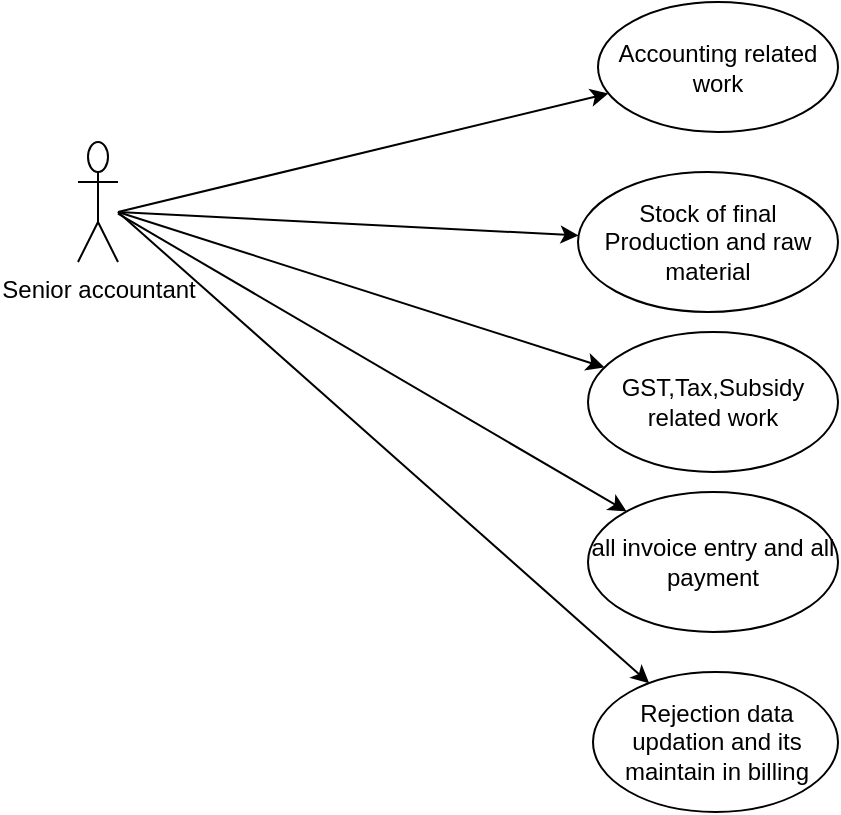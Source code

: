 <mxfile version="16.5.1" type="device"><diagram id="R2lEEEUBdFMjLlhIrx00" name="Page-1"><mxGraphModel dx="1038" dy="649" grid="1" gridSize="10" guides="1" tooltips="1" connect="1" arrows="1" fold="1" page="1" pageScale="1" pageWidth="1100" pageHeight="850" math="0" shadow="0" extFonts="Permanent Marker^https://fonts.googleapis.com/css?family=Permanent+Marker"><root><mxCell id="0"/><mxCell id="1" parent="0"/><mxCell id="Fjc9znf9DNeCuoQonRaZ-2" value="Senior accountant" style="shape=umlActor;verticalLabelPosition=bottom;verticalAlign=top;html=1;outlineConnect=0;" parent="1" vertex="1"><mxGeometry x="340" y="135" width="20" height="60" as="geometry"/></mxCell><mxCell id="Fjc9znf9DNeCuoQonRaZ-7" value="" style="endArrow=classic;html=1;rounded=0;" parent="1" target="Fjc9znf9DNeCuoQonRaZ-8" edge="1"><mxGeometry width="50" height="50" relative="1" as="geometry"><mxPoint x="360" y="170" as="sourcePoint"/><mxPoint x="500" y="180" as="targetPoint"/></mxGeometry></mxCell><mxCell id="Fjc9znf9DNeCuoQonRaZ-8" value="Stock of final Production and raw material" style="ellipse;whiteSpace=wrap;html=1;" parent="1" vertex="1"><mxGeometry x="590" y="150" width="130" height="70" as="geometry"/></mxCell><mxCell id="Fjc9znf9DNeCuoQonRaZ-11" value="" style="endArrow=classic;html=1;rounded=0;" parent="1" target="Fjc9znf9DNeCuoQonRaZ-12" edge="1"><mxGeometry width="50" height="50" relative="1" as="geometry"><mxPoint x="360" y="170" as="sourcePoint"/><mxPoint x="600" y="260" as="targetPoint"/></mxGeometry></mxCell><mxCell id="Fjc9znf9DNeCuoQonRaZ-12" value="GST,Tax,Subsidy related work" style="ellipse;whiteSpace=wrap;html=1;" parent="1" vertex="1"><mxGeometry x="595" y="230" width="125" height="70" as="geometry"/></mxCell><mxCell id="GMYOA39q9NVn16Ytteyc-2" value="" style="endArrow=classic;html=1;rounded=0;" edge="1" parent="1" target="GMYOA39q9NVn16Ytteyc-3"><mxGeometry width="50" height="50" relative="1" as="geometry"><mxPoint x="360" y="170" as="sourcePoint"/><mxPoint x="610" y="90" as="targetPoint"/></mxGeometry></mxCell><mxCell id="GMYOA39q9NVn16Ytteyc-3" value="Accounting related work" style="ellipse;whiteSpace=wrap;html=1;" vertex="1" parent="1"><mxGeometry x="600" y="65" width="120" height="65" as="geometry"/></mxCell><mxCell id="GMYOA39q9NVn16Ytteyc-4" value="" style="endArrow=classic;html=1;rounded=0;" edge="1" parent="1" source="Fjc9znf9DNeCuoQonRaZ-2" target="GMYOA39q9NVn16Ytteyc-5"><mxGeometry width="50" height="50" relative="1" as="geometry"><mxPoint x="420" y="100" as="sourcePoint"/><mxPoint x="580" y="310" as="targetPoint"/></mxGeometry></mxCell><mxCell id="GMYOA39q9NVn16Ytteyc-5" value="all invoice entry and all payment" style="ellipse;whiteSpace=wrap;html=1;" vertex="1" parent="1"><mxGeometry x="595" y="310" width="125" height="70" as="geometry"/></mxCell><mxCell id="GMYOA39q9NVn16Ytteyc-7" value="" style="endArrow=classic;html=1;rounded=0;" edge="1" parent="1" target="GMYOA39q9NVn16Ytteyc-8"><mxGeometry width="50" height="50" relative="1" as="geometry"><mxPoint x="360" y="170" as="sourcePoint"/><mxPoint x="590" y="420" as="targetPoint"/></mxGeometry></mxCell><mxCell id="GMYOA39q9NVn16Ytteyc-8" value="Rejection data updation and its maintain in billing" style="ellipse;whiteSpace=wrap;html=1;" vertex="1" parent="1"><mxGeometry x="597.5" y="400" width="122.5" height="70" as="geometry"/></mxCell></root></mxGraphModel></diagram></mxfile>